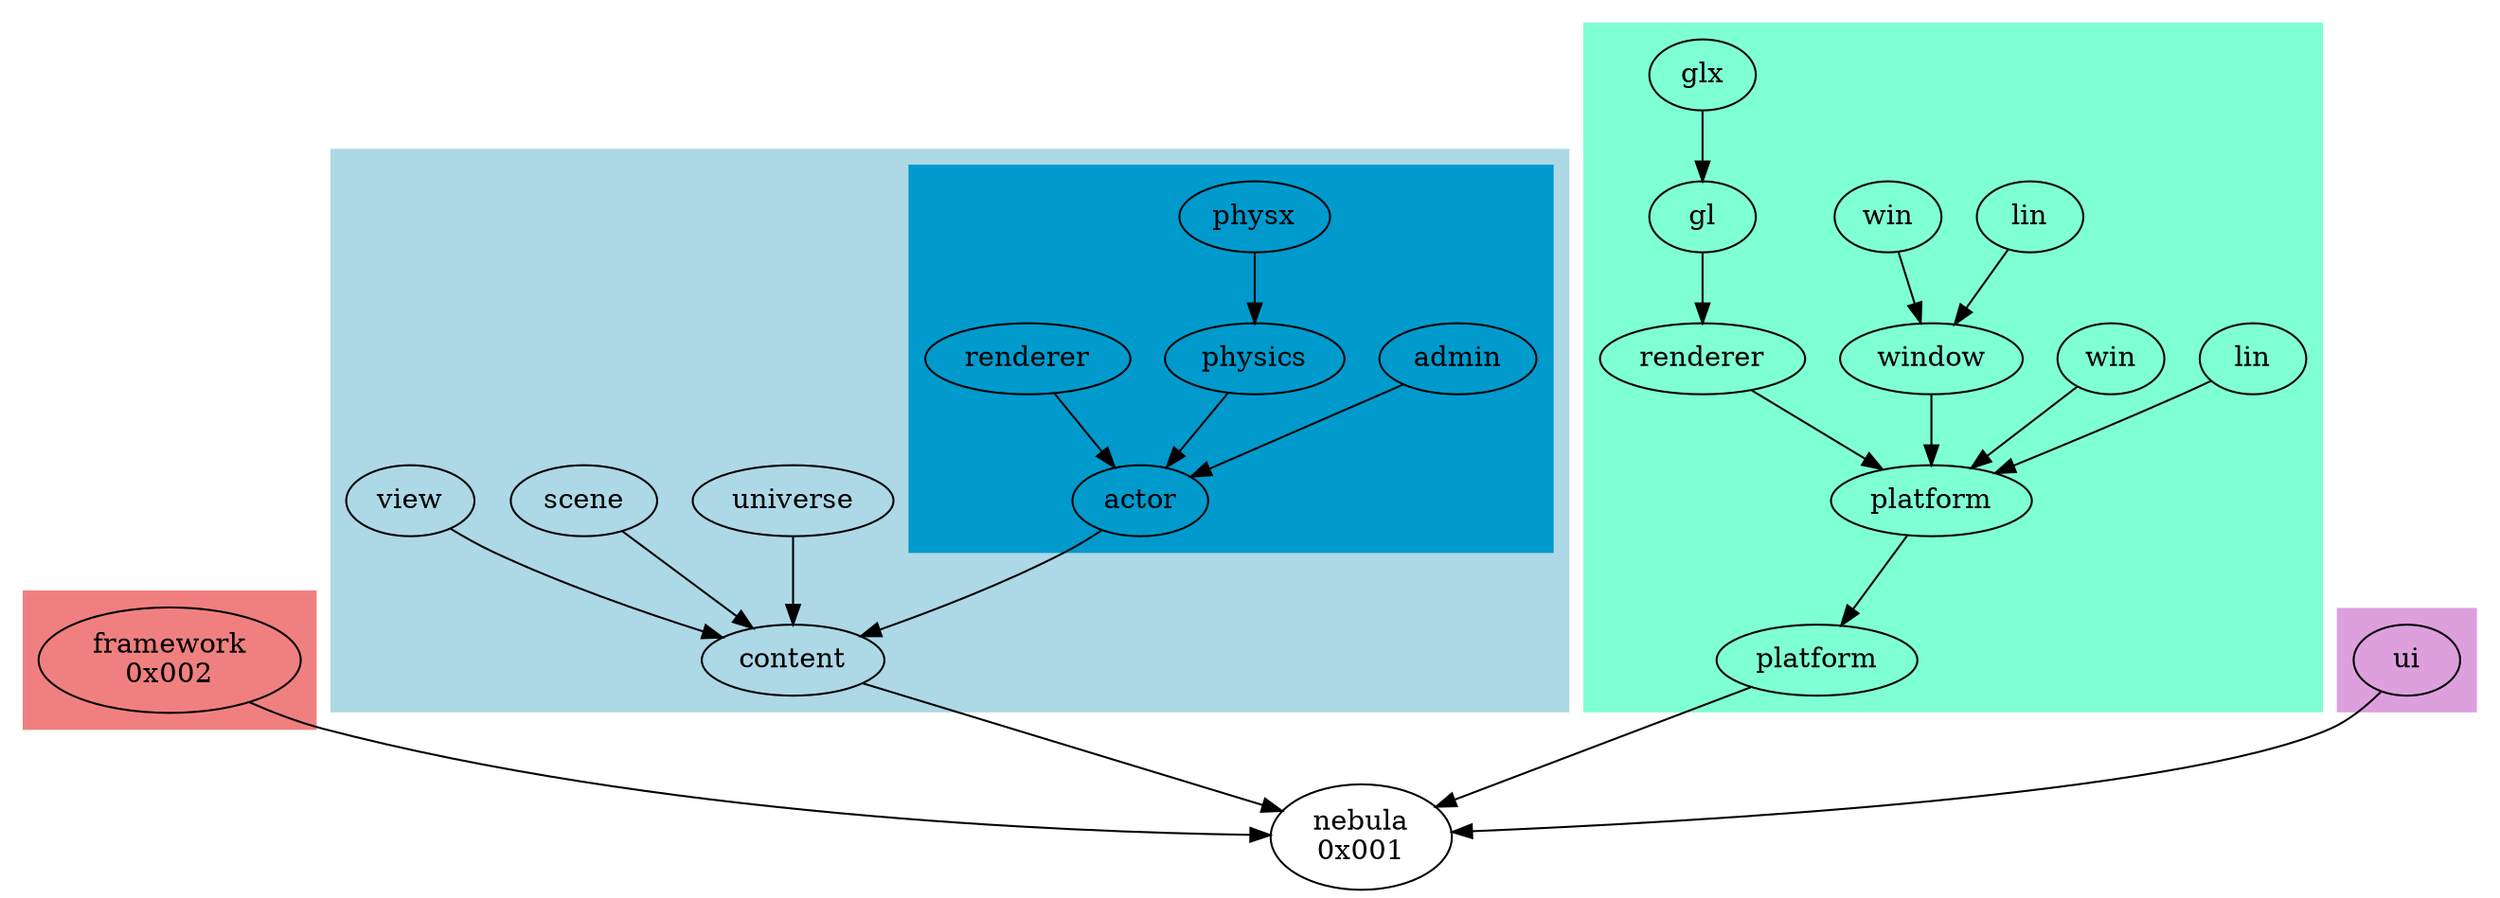 digraph G
{
	rackdir="BT";
	
	nebula [label="nebula\n0x001"];

	subgraph cluster__framework
	{
		style = filled;
		color = lightcoral;
		
		framework [label="framework\n0x002"]
	}
	
	framework->nebula;

	subgraph cluster__content
	{
		//node [style=filled];
		style = filled;
		color = lightblue;
		
		content [label="content"];
		universe [label = "universe"];
		scene [label = "scene"];
		view [label = "view"];
		
		subgraph cluster__actor
		{
			style = filled;
			color = deepskyblue3;
			
			actor [label = "actor"];
			actor_admin [label = "admin"];
			actor_physics [label = "physics"];
			actor_physics_physx [label = "physx"];
			actor_renderer [label = "renderer"];
		}
		
		universe -> content;
		scene -> content;
		view -> content;
		actor -> content;
		actor_admin -> actor;
		actor_physics -> actor;
		actor_physics_physx -> actor_physics;
		actor_renderer -> actor;
	}
	
	content -> nebula;

	subgraph cluster__platform
	{
		platform [label="platform"];
		platform_platform [label="platform"];
		platform_platform_lin [label="lin"];
		platform_platform_win [label="win"];
		platform_window [label="window"];
		platform_window_lin [label="lin"];
		platform_window_win [label="win"];
		platform_renderer [label="renderer"];
		platform_renderer_gl [label="gl"];
		platform_renderer_gl_glx [label="glx"];

		platform_platform -> platform;
		platform_platform_lin -> platform_platform;
		platform_platform_win -> platform_platform;
		platform_window -> platform_platform;
		platform_window_lin -> platform_window;
		platform_window_win -> platform_window;
		platform_renderer -> platform_platform;
		platform_renderer_gl -> platform_renderer;
		platform_renderer_gl_glx -> platform_renderer_gl;

		style = filled;
		color = aquamarine;
	}
	
	platform->nebula;
	
	subgraph cluster__ui
	{
		ui [label = "ui"];

		style = filled;
		color = plum;
	}
		
	ui -> nebula;
	
			

	
		
}

